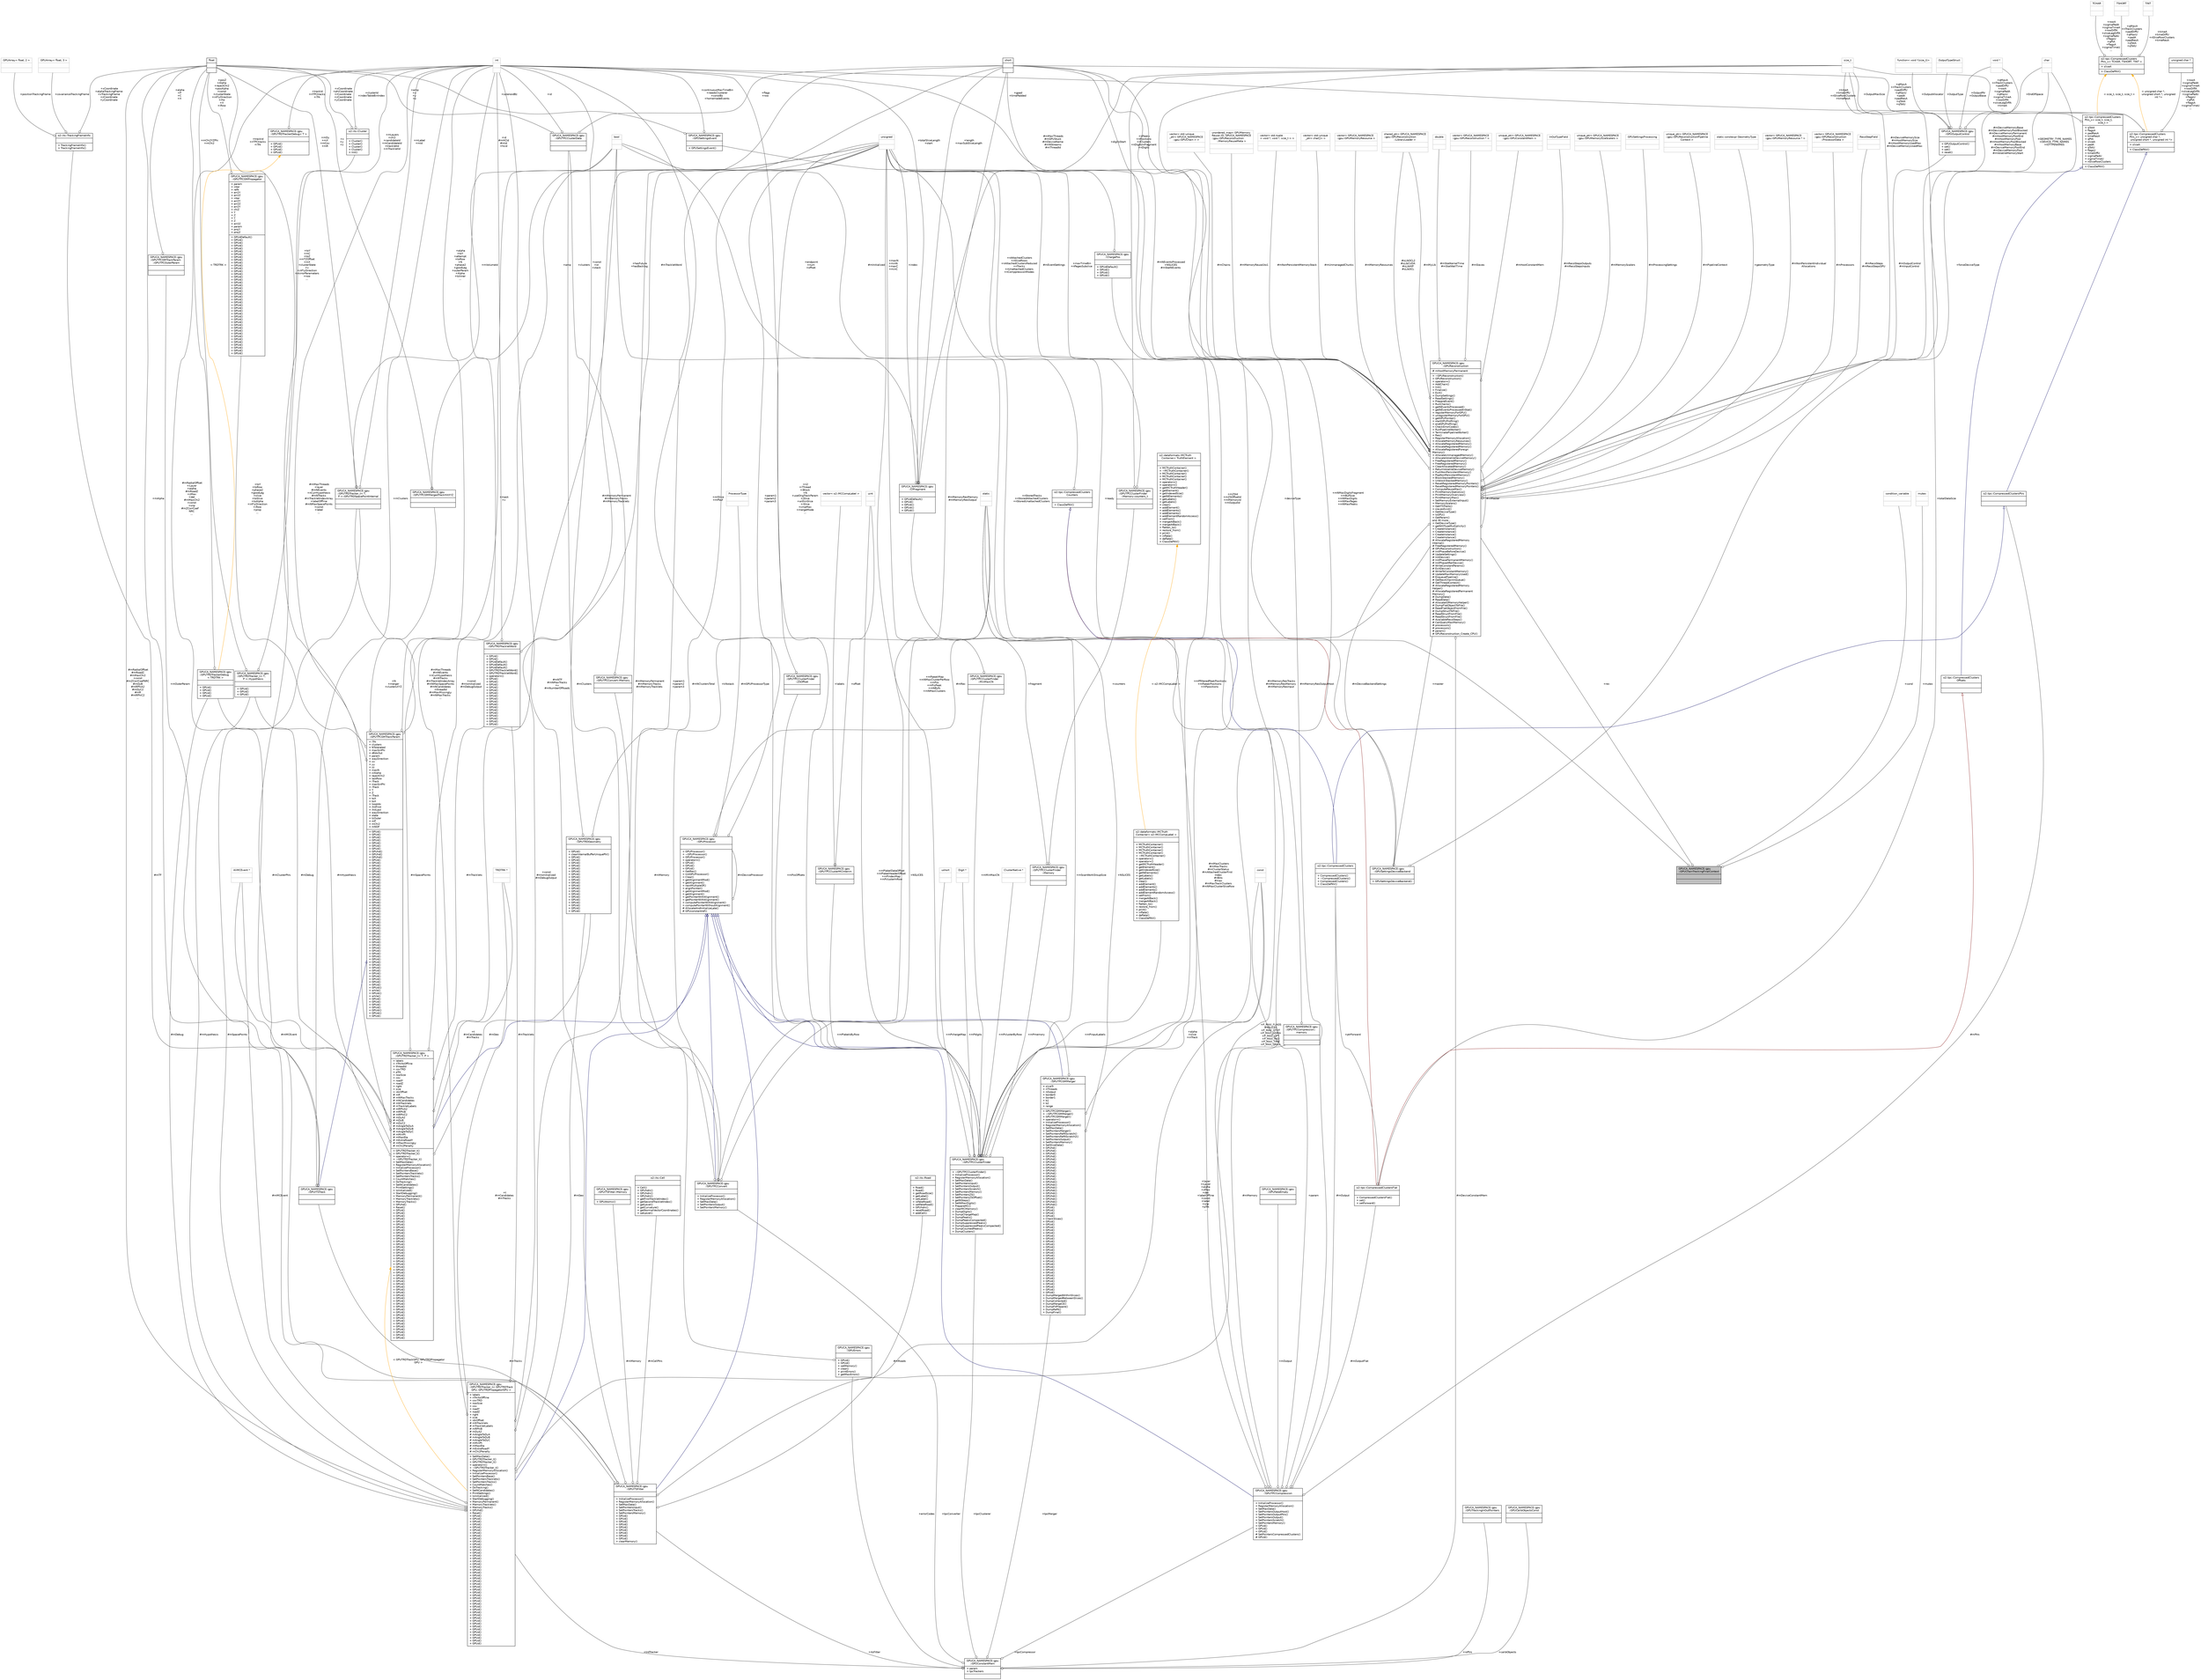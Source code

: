 digraph "GPUCA_NAMESPACE::gpu::GPUChainTrackingFinalContext"
{
 // INTERACTIVE_SVG=YES
  bgcolor="transparent";
  edge [fontname="Helvetica",fontsize="10",labelfontname="Helvetica",labelfontsize="10"];
  node [fontname="Helvetica",fontsize="10",shape=record];
  Node1 [label="{GPUCA_NAMESPACE::gpu\l::GPUChainTrackingFinalContext\n||}",height=0.2,width=0.4,color="black", fillcolor="grey75", style="filled", fontcolor="black"];
  Node2 -> Node1 [color="grey25",fontsize="10",style="solid",label=" +rec" ,arrowhead="odiamond",fontname="Helvetica"];
  Node2 [label="{GPUCA_NAMESPACE::gpu\l::GPUReconstruction\n|# mHostMemoryPermanent\l|+ ~GPUReconstruction()\l+ GPUReconstruction()\l+ operator=()\l+ AddChain()\l+ Init()\l+ Finalize()\l+ Exit()\l+ DumpSettings()\l+ ReadSettings()\l+ PrepareEvent()\l+ RunChains()\l+ getNEventsProcessed()\l+ getNEventsProcessedInStat()\l+ registerMemoryForGPU()\l+ unregisterMemoryForGPU()\l+ getGPUPointer()\l+ startGPUProfiling()\l+ endGPUProfiling()\l+ CheckErrorCodes()\l+ RunPipelineWorker()\l+ TerminatePipelineWorker()\l+ Res()\l+ RegisterMemoryAllocation()\l+ AllocateMemoryResources()\l+ AllocateRegisteredMemory()\l+ AllocateRegisteredMemory()\l+ AllocateRegisteredForeign\lMemory()\l+ AllocateUnmanagedMemory()\l+ AllocateVolatileDeviceMemory()\l+ FreeRegisteredMemory()\l+ FreeRegisteredMemory()\l+ ClearAllocatedMemory()\l+ ReturnVolatileDeviceMemory()\l+ PushNonPersistentMemory()\l+ PopNonPersistentMemory()\l+ BlockStackedMemory()\l+ UnblockStackedMemory()\l+ ResetRegisteredMemoryPointers()\l+ ResetRegisteredMemoryPointers()\l+ ComputeReuseMax()\l+ PrintMemoryStatistics()\l+ PrintMemoryOverview()\l+ PrintMemoryMax()\l+ SetMemoryExternalInput()\l+ MemoryScalers()\l+ GetITSTraits()\l+ slavesExist()\l+ GetDeviceType()\l+ IsGPU()\l+ GetParam()\land 30 more...\l+ GetDeviceType()\l+ getNIOTypeMultiplicity()\l+ CreateInstance()\l+ CreateInstance()\l+ CreateInstance()\l+ CreateInstance()\l# AllocateRegisteredMemory\lInternal()\l# FreeRegisteredMemory()\l# GPUReconstruction()\l# InitPhaseBeforeDevice()\l# UpdateSettings()\l# InitDevice()\l# InitPhasePermanentMemory()\l# InitPhaseAfterDevice()\l# WriteConstantParams()\l# ExitDevice()\l# WriteToConstantMemory()\l# UpdateMaxMemoryUsed()\l# EnqueuePipeline()\l# GetNextChainInQueue()\l# GetThreadContext()\l# AllocateRegisteredMemory\lHelper()\l# AllocateRegisteredPermanent\lMemory()\l# DumpData()\l# ReadData()\l# AllocateIOMemoryHelper()\l# DumpFlatObjectToFile()\l# ReadFlatObjectFromFile()\l# DumpStructToFile()\l# ReadStructFromFile()\l# ReadStructFromFile()\l# AvailableRecoSteps()\l# CanQueryMaxMemory()\l# processors()\l# processors()\l# param()\l# GPUReconstruction_Create_CPU()\l}",height=0.2,width=0.4,color="black",URL="$d6/df4/classGPUCA__NAMESPACE_1_1gpu_1_1GPUReconstruction.html"];
  Node3 -> Node2 [color="grey25",fontsize="10",style="solid",label=" #mUnmanagedChunks" ,arrowhead="odiamond",fontname="Helvetica"];
  Node3 [label="{vector\< std::unique\l_ptr\< char[]\> \>\n||}",height=0.2,width=0.4,color="grey75"];
  Node2 -> Node2 [color="grey25",fontsize="10",style="solid",label=" #mMaster" ,arrowhead="odiamond",fontname="Helvetica"];
  Node4 -> Node2 [color="grey25",fontsize="10",style="solid",label=" #mMemoryResources" ,arrowhead="odiamond",fontname="Helvetica"];
  Node4 [label="{vector\< GPUCA_NAMESPACE\l::gpu::GPUMemoryResource \>\n||}",height=0.2,width=0.4,color="grey75"];
  Node5 -> Node2 [color="grey25",fontsize="10",style="solid",label=" #sLibOCL2\n#sLibCUDA\n#sLibHIP\n#sLibOCL" ,arrowhead="odiamond",fontname="Helvetica"];
  Node5 [label="{shared_ptr\< GPUCA_NAMESPACE\l::gpu::GPUReconstruction\l::LibraryLoader \>\n||}",height=0.2,width=0.4,color="grey75"];
  Node6 -> Node2 [color="grey25",fontsize="10",style="solid",label=" #mStatKernelTime\n#mStatWallTime" ,arrowhead="odiamond",fontname="Helvetica"];
  Node6 [label="{double\n||}",height=0.2,width=0.4,color="grey75"];
  Node7 -> Node2 [color="grey25",fontsize="10",style="solid",label=" #mSlaves" ,arrowhead="odiamond",fontname="Helvetica"];
  Node7 [label="{vector\< GPUCA_NAMESPACE\l::gpu::GPUReconstruction * \>\n||}",height=0.2,width=0.4,color="grey75"];
  Node8 -> Node2 [color="grey25",fontsize="10",style="solid",label=" #mHostConstantMem" ,arrowhead="odiamond",fontname="Helvetica"];
  Node8 [label="{unique_ptr\< GPUCA_NAMESPACE\l::gpu::GPUConstantMem \>\n||}",height=0.2,width=0.4,color="grey75"];
  Node9 -> Node2 [color="grey25",fontsize="10",style="solid",label=" #mRecoStepsOutputs\n#mRecoStepsInputs" ,arrowhead="odiamond",fontname="Helvetica"];
  Node9 [label="{InOutTypeField\n||}",height=0.2,width=0.4,color="grey75"];
  Node10 -> Node2 [color="grey25",fontsize="10",style="solid",label=" #mMemoryScalers" ,arrowhead="odiamond",fontname="Helvetica"];
  Node10 [label="{unique_ptr\< GPUCA_NAMESPACE\l::gpu::GPUMemorySizeScalers \>\n||}",height=0.2,width=0.4,color="grey75"];
  Node11 -> Node2 [color="grey25",fontsize="10",style="solid",label=" #mOutputControl\n#mInputControl" ,arrowhead="odiamond",fontname="Helvetica"];
  Node11 [label="{GPUCA_NAMESPACE::gpu\l::GPUOutputControl\n||+ GPUOutputControl()\l+ set()\l+ set()\l+ reset()\l}",height=0.2,width=0.4,color="black",URL="$d4/d7c/structGPUCA__NAMESPACE_1_1gpu_1_1GPUOutputControl.html"];
  Node12 -> Node11 [color="grey25",fontsize="10",style="solid",label=" +OutputAllocator" ,arrowhead="odiamond",fontname="Helvetica"];
  Node12 [label="{function\< void *(size_t)\>\n||}",height=0.2,width=0.4,color="grey75"];
  Node13 -> Node11 [color="grey25",fontsize="10",style="solid",label=" +EndOfSpace" ,arrowhead="odiamond",fontname="Helvetica"];
  Node13 [label="{char\n||}",height=0.2,width=0.4,color="grey75"];
  Node14 -> Node11 [color="grey25",fontsize="10",style="solid",label=" +OutputMaxSize" ,arrowhead="odiamond",fontname="Helvetica"];
  Node14 [label="{size_t\n||}",height=0.2,width=0.4,color="grey75"];
  Node15 -> Node11 [color="grey25",fontsize="10",style="solid",label=" +OutputType" ,arrowhead="odiamond",fontname="Helvetica"];
  Node15 [label="{OutputTypeStruct\n||}",height=0.2,width=0.4,color="grey75"];
  Node16 -> Node11 [color="grey25",fontsize="10",style="solid",label=" +OutputPtr\n+OutputBase" ,arrowhead="odiamond",fontname="Helvetica"];
  Node16 [label="{void *\n||}",height=0.2,width=0.4,color="grey75"];
  Node13 -> Node2 [color="grey25",fontsize="10",style="solid",label=" +GEOMETRY_TYPE_NAMES\n+DEVICE_TYPE_NAMES\n+IOTYPENAMES" ,arrowhead="odiamond",fontname="Helvetica"];
  Node5 -> Node2 [color="grey25",fontsize="10",style="solid",label=" #mMyLib" ,arrowhead="odiamond",fontname="Helvetica"];
  Node17 -> Node2 [color="grey25",fontsize="10",style="solid",label=" #mEventSettings" ,arrowhead="odiamond",fontname="Helvetica"];
  Node17 [label="{GPUCA_NAMESPACE::gpu\l::GPUSettingsEvent\n||+ GPUSettingsEvent()\l}",height=0.2,width=0.4,color="black",URL="$d0/d50/structGPUCA__NAMESPACE_1_1gpu_1_1GPUSettingsEvent.html"];
  Node18 -> Node17 [color="grey25",fontsize="10",style="solid",label=" +solenoidBz" ,arrowhead="odiamond",fontname="Helvetica"];
  Node18 [label="{float\n||}",height=0.2,width=0.4,color="black",URL="$d4/dc3/classfloat.html"];
  Node19 -> Node17 [color="grey25",fontsize="10",style="solid",label=" +continuousMaxTimeBin\n+needsClusterer\n+constBz\n+homemadeEvents" ,arrowhead="odiamond",fontname="Helvetica"];
  Node19 [label="{int\n||}",height=0.2,width=0.4,color="grey75"];
  Node14 -> Node2 [color="grey25",fontsize="10",style="solid",label=" #mDeviceMemorySize\n#mHostMemorySize\n#mHostMemoryUsedMax\n#mDeviceMemoryUsedMax" ,arrowhead="odiamond",fontname="Helvetica"];
  Node20 -> Node2 [color="grey25",fontsize="10",style="solid",label=" #mProcessingSettings" ,arrowhead="odiamond",fontname="Helvetica"];
  Node20 [label="{GPUSettingsProcessing\n||}",height=0.2,width=0.4,color="grey75"];
  Node21 -> Node2 [color="grey25",fontsize="10",style="solid",label=" #mDeviceConstantMem" ,arrowhead="odiamond",fontname="Helvetica"];
  Node21 [label="{GPUCA_NAMESPACE::gpu\l::GPUConstantMem\n|+ param\l+ tpcTrackers\l|}",height=0.2,width=0.4,color="black",URL="$dc/d57/structGPUCA__NAMESPACE_1_1gpu_1_1GPUConstantMem.html"];
  Node22 -> Node21 [color="grey25",fontsize="10",style="solid",label=" +tpcClusterer" ,arrowhead="odiamond",fontname="Helvetica"];
  Node22 [label="{GPUCA_NAMESPACE::gpu\l::GPUTPCClusterFinder\n||+ ~GPUTPCClusterFinder()\l+ InitializeProcessor()\l+ RegisterMemoryAllocation()\l+ SetMaxData()\l+ SetPointersInput()\l+ SetPointersOutput()\l+ SetPointersScratch()\l+ SetPointersMemory()\l+ SetPointersZS()\l+ SetPointersZSOffset()\l+ getNSteps()\l+ SetNMaxDigits()\l+ PrepareMC()\l+ clearMCMemory()\l+ DumpDigits()\l+ DumpChargeMap()\l+ DumpPeaks()\l+ DumpPeaksCompacted()\l+ DumpSuppressedPeaks()\l+ DumpSuppressedPeaksCompacted()\l+ DumpCountedPeaks()\l+ DumpClusters()\l}",height=0.2,width=0.4,color="black",URL="$da/dac/classGPUCA__NAMESPACE_1_1gpu_1_1GPUTPCClusterFinder.html"];
  Node23 -> Node22 [dir="back",color="midnightblue",fontsize="10",style="solid",arrowtail="onormal",fontname="Helvetica"];
  Node23 [label="{GPUCA_NAMESPACE::gpu\l::GPUProcessor\n||+ GPUProcessor()\l+ ~GPUProcessor()\l+ GPUProcessor()\l+ operator=()\l+ GPUd()\l+ GPUd()\l+ GPUd()\l+ GetRec()\l+ InitGPUProcessor()\l+ Clear()\l+ getAlignmentMod()\l+ getAlignment()\l+ nextMultipleOf()\l+ alignPointer()\l+ getAlignmentMod()\l+ getAlignment()\l+ getPointerWithAlignment()\l+ getPointerWithAlignment()\l+ computePointerWithAlignment()\l+ computePointerWithoutAlignment()\l# AllocateAndInitializeLate()\l# GPUconstantref()\l}",height=0.2,width=0.4,color="black",URL="$d0/dd7/classGPUCA__NAMESPACE_1_1gpu_1_1GPUProcessor.html"];
  Node2 -> Node23 [color="grey25",fontsize="10",style="solid",label=" #mRec" ,arrowhead="odiamond",fontname="Helvetica"];
  Node23 -> Node23 [color="grey25",fontsize="10",style="solid",label=" #mDeviceProcessor" ,arrowhead="odiamond",fontname="Helvetica"];
  Node24 -> Node23 [color="grey25",fontsize="10",style="solid",label=" #mGPUProcessorType" ,arrowhead="odiamond",fontname="Helvetica"];
  Node24 [label="{ProcessorType\n||}",height=0.2,width=0.4,color="grey75"];
  Node25 -> Node23 [color="grey25",fontsize="10",style="solid",label=" +param1\n+param2\n+param3" ,arrowhead="odiamond",fontname="Helvetica"];
  Node25 [label="{unsigned\n||}",height=0.2,width=0.4,color="grey75"];
  Node26 -> Node22 [color="grey25",fontsize="10",style="solid",label=" +mMinMaxCN" ,arrowhead="odiamond",fontname="Helvetica"];
  Node26 [label="{GPUCA_NAMESPACE::gpu\l::GPUTPCClusterFinder\l::MinMaxCN\n||}",height=0.2,width=0.4,color="black",URL="$dc/dc6/structGPUCA__NAMESPACE_1_1gpu_1_1GPUTPCClusterFinder_1_1MinMaxCN.html"];
  Node25 -> Node26 [color="grey25",fontsize="10",style="solid",label=" +maxN\n+minN\n+maxC\n+minC" ,arrowhead="odiamond",fontname="Helvetica"];
  Node27 -> Node22 [color="grey25",fontsize="10",style="solid",label=" +mPmemory" ,arrowhead="odiamond",fontname="Helvetica"];
  Node27 [label="{GPUCA_NAMESPACE::gpu\l::GPUTPCClusterFinder\l::Memory\n||}",height=0.2,width=0.4,color="black",URL="$d6/d9c/structGPUCA__NAMESPACE_1_1gpu_1_1GPUTPCClusterFinder_1_1Memory.html"];
  Node28 -> Node27 [color="grey25",fontsize="10",style="solid",label=" +counters" ,arrowhead="odiamond",fontname="Helvetica"];
  Node28 [label="{GPUCA_NAMESPACE::gpu\l::GPUTPCClusterFinder\l::Memory::counters_t\n||}",height=0.2,width=0.4,color="black",URL="$d6/d42/structGPUCA__NAMESPACE_1_1gpu_1_1GPUTPCClusterFinder_1_1Memory_1_1counters__t.html"];
  Node14 -> Node28 [color="grey25",fontsize="10",style="solid",label=" +nPeaks\n+nPositions\n+nClusters\n+nDigitsInFragment\n+nDigits" ,arrowhead="odiamond",fontname="Helvetica"];
  Node25 -> Node28 [color="grey25",fontsize="10",style="solid",label=" +maxTimeBin\n+nPagesSubslice" ,arrowhead="odiamond",fontname="Helvetica"];
  Node29 -> Node27 [color="grey25",fontsize="10",style="solid",label=" +fragment" ,arrowhead="odiamond",fontname="Helvetica"];
  Node29 [label="{GPUCA_NAMESPACE::gpu\l::CfFragment\n||+ GPUdDefault()\l+ GPUd()\l+ GPUdi()\l+ GPUdi()\l+ GPUdi()\l}",height=0.2,width=0.4,color="black",URL="$db/d3d/structGPUCA__NAMESPACE_1_1gpu_1_1CfFragment.html"];
  Node30 -> Node29 [color="grey25",fontsize="10",style="solid",label=" +length\n+maxSubSliceLength" ,arrowhead="odiamond",fontname="Helvetica"];
  Node30 [label="{short\n||}",height=0.2,width=0.4,color="black",URL="$dc/d10/classshort.html"];
  Node14 -> Node29 [color="grey25",fontsize="10",style="solid",label=" +digitsStart" ,arrowhead="odiamond",fontname="Helvetica"];
  Node19 -> Node29 [color="grey25",fontsize="10",style="solid",label=" +totalSliceLength\n+start" ,arrowhead="odiamond",fontname="Helvetica"];
  Node31 -> Node29 [color="grey25",fontsize="10",style="solid",label=" +hasFuture\n+hasBacklog" ,arrowhead="odiamond",fontname="Helvetica"];
  Node31 [label="{bool\n||}",height=0.2,width=0.4,color="grey75"];
  Node25 -> Node29 [color="grey25",fontsize="10",style="solid",label=" +index" ,arrowhead="odiamond",fontname="Helvetica"];
  Node32 -> Node22 [color="grey25",fontsize="10",style="solid",label=" +mPfilteredPeakPositions\n+mPpeakPositions\n+mPpositions" ,arrowhead="odiamond",fontname="Helvetica"];
  Node32 [label="{GPUCA_NAMESPACE::gpu\l::ChargePos\n||+ GPUdDefault()\l+ GPUdi()\l+ GPUdi()\l+ GPUdi()\l}",height=0.2,width=0.4,color="black",URL="$dd/d68/structGPUCA__NAMESPACE_1_1gpu_1_1ChargePos.html"];
  Node30 -> Node32 [color="grey25",fontsize="10",style="solid",label=" +gpad\n+timePadded" ,arrowhead="odiamond",fontname="Helvetica"];
  Node30 -> Node22 [color="grey25",fontsize="10",style="solid",label=" +mZSId\n+mZSOffsetId\n+mMemoryId\n+mOutputId" ,arrowhead="odiamond",fontname="Helvetica"];
  Node33 -> Node22 [color="grey25",fontsize="10",style="solid",label=" +mPinputLabels" ,arrowhead="odiamond",fontname="Helvetica"];
  Node33 [label="{o2::dataformats::MCTruth\lContainer\< o2::MCCompLabel \>\n||+ MCTruthContainer()\l+ MCTruthContainer()\l+ MCTruthContainer()\l+ MCTruthContainer()\l+ ~MCTruthContainer()\l+ operator=()\l+ operator=()\l+ getMCTruthHeader()\l+ getElement()\l+ getIndexedSize()\l+ getNElements()\l+ getLabels()\l+ getLabels()\l+ clear()\l+ addElement()\l+ addElements()\l+ addElements()\l+ addElementRandomAccess()\l+ setFrom()\l+ mergeAtBack()\l+ mergeAtBack()\l+ flatten_to()\l+ restore_from()\l+ print()\l+ inflate()\l+ deflate()\l+ ClassDefNV()\l}",height=0.2,width=0.4,color="black",URL="$dc/daa/classo2_1_1dataformats_1_1MCTruthContainer.html"];
  Node34 -> Node33 [dir="back",color="orange",fontsize="10",style="solid",label=" \< o2::MCCompLabel \>" ,fontname="Helvetica"];
  Node34 [label="{o2::dataformats::MCTruth\lContainer\< TruthElement \>\n||+ MCTruthContainer()\l+ ~MCTruthContainer()\l+ MCTruthContainer()\l+ MCTruthContainer()\l+ MCTruthContainer()\l+ operator=()\l+ operator=()\l+ getMCTruthHeader()\l+ getElement()\l+ getIndexedSize()\l+ getNElements()\l+ getLabels()\l+ getLabels()\l+ clear()\l+ addElement()\l+ addElements()\l+ addElements()\l+ addElementRandomAccess()\l+ setFrom()\l+ mergeAtBack()\l+ mergeAtBack()\l+ flatten_to()\l+ restore_from()\l+ print()\l+ inflate()\l+ deflate()\l+ ClassDefNV()\l}",height=0.2,width=0.4,color="black",URL="$dc/daa/classo2_1_1dataformats_1_1MCTruthContainer.html",tooltip="A container to hold and manage MC truth information/labels. "];
  Node14 -> Node22 [color="grey25",fontsize="10",style="solid",label=" +mNMaxDigitsFragment\n+mBufSize\n+mNMaxDigits\n+mNMaxPages\n+mNMaxPeaks" ,arrowhead="odiamond",fontname="Helvetica"];
  Node35 -> Node22 [color="grey25",fontsize="10",style="solid",label=" +mPchargeMap" ,arrowhead="odiamond",fontname="Helvetica"];
  Node35 [label="{ushort\n||}",height=0.2,width=0.4,color="grey75"];
  Node36 -> Node22 [color="grey25",fontsize="10",style="solid",label=" +mPdigits" ,arrowhead="odiamond",fontname="Helvetica"];
  Node36 [label="{Digit *\n||}",height=0.2,width=0.4,color="grey75"];
  Node19 -> Node22 [color="grey25",fontsize="10",style="solid",label=" +mISlice\n+mPbuf" ,arrowhead="odiamond",fontname="Helvetica"];
  Node37 -> Node22 [color="grey25",fontsize="10",style="solid",label=" +mPzsOffsets" ,arrowhead="odiamond",fontname="Helvetica"];
  Node37 [label="{GPUCA_NAMESPACE::gpu\l::GPUTPCClusterFinder\l::ZSOffset\n||}",height=0.2,width=0.4,color="black",URL="$da/d0d/structGPUCA__NAMESPACE_1_1gpu_1_1GPUTPCClusterFinder_1_1ZSOffset.html"];
  Node25 -> Node37 [color="grey25",fontsize="10",style="solid",label=" +endpoint\n+num\n+offset" ,arrowhead="odiamond",fontname="Helvetica"];
  Node38 -> Node22 [color="grey25",fontsize="10",style="solid",label=" +mPlabelDataOffset\n+mPlabelHeaderOffset\n+mPindexMap\n+mPclusterInRow" ,arrowhead="odiamond",fontname="Helvetica"];
  Node38 [label="{uint\n||}",height=0.2,width=0.4,color="grey75"];
  Node39 -> Node22 [color="grey25",fontsize="10",style="solid",label=" +mScanWorkGroupSize" ,arrowhead="odiamond",fontname="Helvetica"];
  Node39 [label="{static\n||}",height=0.2,width=0.4,color="grey75"];
  Node40 -> Node22 [color="grey25",fontsize="10",style="solid",label=" +mPclusterByRow" ,arrowhead="odiamond",fontname="Helvetica"];
  Node40 [label="{ClusterNative *\n||}",height=0.2,width=0.4,color="grey75"];
  Node25 -> Node22 [color="grey25",fontsize="10",style="solid",label=" +mPpeakMap\n+mNMaxClusterPerRow\n+mPzs\n+mPisPeak\n+mNBufs\n+mNMaxClusters" ,arrowhead="odiamond",fontname="Helvetica"];
  Node41 -> Node22 [color="grey25",fontsize="10",style="solid",label=" +mPlabelsByRow" ,arrowhead="odiamond",fontname="Helvetica"];
  Node41 [label="{GPUCA_NAMESPACE::gpu\l::GPUTPCClusterMCInterim\n||}",height=0.2,width=0.4,color="black",URL="$d4/d0e/structGPUCA__NAMESPACE_1_1gpu_1_1GPUTPCClusterMCInterim.html"];
  Node42 -> Node41 [color="grey25",fontsize="10",style="solid",label=" +labels" ,arrowhead="odiamond",fontname="Helvetica"];
  Node42 [label="{vector\< o2::MCCompLabel \>\n||}",height=0.2,width=0.4,color="grey75"];
  Node38 -> Node41 [color="grey25",fontsize="10",style="solid",label=" +offset" ,arrowhead="odiamond",fontname="Helvetica"];
  Node43 -> Node21 [color="grey25",fontsize="10",style="solid",label=" +itsFitter" ,arrowhead="odiamond",fontname="Helvetica"];
  Node43 [label="{GPUCA_NAMESPACE::gpu\l::GPUITSFitter\n||+ InitializeProcessor()\l+ RegisterMemoryAllocation()\l+ SetMaxData()\l+ SetPointersInput()\l+ SetPointersTracks()\l+ SetPointersMemory()\l+ GPUd()\l+ GPUd()\l+ GPUd()\l+ GPUd()\l+ GPUd()\l+ GPUd()\l+ GPUd()\l+ GPUd()\l+ GPUd()\l+ clearMemory()\l}",height=0.2,width=0.4,color="black",URL="$d8/df8/classGPUCA__NAMESPACE_1_1gpu_1_1GPUITSFitter.html"];
  Node23 -> Node43 [dir="back",color="midnightblue",fontsize="10",style="solid",arrowtail="onormal",fontname="Helvetica"];
  Node44 -> Node43 [color="grey25",fontsize="10",style="solid",label=" #mClusterPtrs" ,arrowhead="odiamond",fontname="Helvetica"];
  Node44 [label="{o2::its::Cluster\n||+ Cluster()\l+ Cluster()\l+ Cluster()\l+ Cluster()\l+ Init()\l}",height=0.2,width=0.4,color="black",URL="$d6/de3/structo2_1_1its_1_1Cluster.html"];
  Node18 -> Node44 [color="grey25",fontsize="10",style="solid",label=" +xCoordinate\n+phiCoordinate\n+rCoordinate\n+zCoordinate\n+yCoordinate" ,arrowhead="odiamond",fontname="Helvetica"];
  Node19 -> Node44 [color="grey25",fontsize="10",style="solid",label=" +clusterId\n+indexTableBinIndex" ,arrowhead="odiamond",fontname="Helvetica"];
  Node45 -> Node43 [color="grey25",fontsize="10",style="solid",label=" #mRoads" ,arrowhead="odiamond",fontname="Helvetica"];
  Node45 [label="{o2::its::Road\n||+ Road()\l+ Road()\l+ getRoadSize()\l+ getLabel()\l+ setLabel()\l+ isFakeRoad()\l+ setFakeRoad()\l+ GPUhdni()\l+ resetRoad()\l+ addCell()\l}",height=0.2,width=0.4,color="black",URL="$d2/d7f/classo2_1_1its_1_1Road.html"];
  Node46 -> Node43 [color="grey25",fontsize="10",style="solid",label=" #mMemory" ,arrowhead="odiamond",fontname="Helvetica"];
  Node46 [label="{GPUCA_NAMESPACE::gpu\l::GPUITSFitter::Memory\n||+ GPUAtomic()\l}",height=0.2,width=0.4,color="black",URL="$dc/ddc/structGPUCA__NAMESPACE_1_1gpu_1_1GPUITSFitter_1_1Memory.html"];
  Node47 -> Node43 [color="grey25",fontsize="10",style="solid",label=" #mTF" ,arrowhead="odiamond",fontname="Helvetica"];
  Node47 [label="{o2::its::TrackingFrameInfo\n||+ TrackingFrameInfo()\l+ TrackingFrameInfo()\l}",height=0.2,width=0.4,color="black",URL="$d2/d5f/structo2_1_1its_1_1TrackingFrameInfo.html"];
  Node48 -> Node47 [color="grey25",fontsize="10",style="solid",label=" +covarianceTrackingFrame" ,arrowhead="odiamond",fontname="Helvetica"];
  Node48 [label="{GPUArray\< float, 3 \>\n||}",height=0.2,width=0.4,color="grey75"];
  Node49 -> Node47 [color="grey25",fontsize="10",style="solid",label=" +positionTrackingFrame" ,arrowhead="odiamond",fontname="Helvetica"];
  Node49 [label="{GPUArray\< float, 2 \>\n||}",height=0.2,width=0.4,color="grey75"];
  Node18 -> Node47 [color="grey25",fontsize="10",style="solid",label=" +xCoordinate\n+alphaTrackingFrame\n+xTrackingFrame\n+zCoordinate\n+yCoordinate" ,arrowhead="odiamond",fontname="Helvetica"];
  Node30 -> Node43 [color="grey25",fontsize="10",style="solid",label=" #mMemoryResTracks\n#mMemoryResMemory\n#mMemoryResInput" ,arrowhead="odiamond",fontname="Helvetica"];
  Node19 -> Node43 [color="grey25",fontsize="10",style="solid",label=" #mNTF\n#mNMaxTracks\n+v\n#mNumberOfRoads" ,arrowhead="odiamond",fontname="Helvetica"];
  Node50 -> Node43 [color="grey25",fontsize="10",style="solid",label=" #mTracks" ,arrowhead="odiamond",fontname="Helvetica"];
  Node50 [label="{GPUCA_NAMESPACE::gpu\l::GPUITSTrack\n||}",height=0.2,width=0.4,color="black",URL="$dc/d9a/classGPUCA__NAMESPACE_1_1gpu_1_1GPUITSTrack.html"];
  Node51 -> Node50 [dir="back",color="midnightblue",fontsize="10",style="solid",arrowtail="onormal",fontname="Helvetica"];
  Node51 [label="{GPUCA_NAMESPACE::gpu\l::GPUTPCGMTrackParam\n|+ iTrk\l+ clusters\l+ NTolerated\l+ maxSinPhi\l+ dEdxOut\l+ param\l+ wayDirection\l+ xx\l+ yy\l+ zz\l+ maxN\l+ clAlpha\l+ rejectChi2\l+ lastRow\l+ iTrack\l+ maxSinPhi\l+ iTrack\l+ Y\l+ Z\l+ iTrack\l+ toX\l+ toX\l+ loopIdx\l+ ihitFirst\l+ ihitLast\l+ wayDirection\l+ state\l+ tzOuter\l+ mP\l+ mChi2\l+ mNDF\l|+ GPUd()\l+ GPUd()\l+ GPUd()\l+ GPUd()\l+ GPUd()\l+ GPUd()\l+ GPUd()\l+ GPUhd()\l+ GPUhd()\l+ GPUhd()\l+ GPUd()\l+ GPUd()\l+ GPUd()\l+ GPUd()\l+ GPUd()\l+ GPUd()\l+ GPUd()\l+ GPUd()\l+ GPUd()\l+ GPUd()\l+ GPUd()\l+ GPUd()\l+ GPUd()\l+ GPUd()\l+ GPUd()\l+ GPUd()\l+ GPUd()\l+ GPUd()\l+ GPUd()\l+ GPUd()\l+ GPUd()\l+ GPUd()\l+ GPUd()\l+ GPUd()\l+ GPUd()\l+ GPUd()\l+ GPUd()\l+ GPUd()\l+ GPUd()\l+ GPUd()\l+ GPUd()\l+ GPUd()\l+ GPUd()\l+ GPUd()\l+ GPUd()\l+ GPUd()\l+ GPUd()\l+ GPUd()\l+ GPUd()\l+ GPUd()\l+ GPUd()\l+ GPUd()\l+ GPUd()\l+ GPUd()\l+ GPUd()\l+ GPUdi()\l+ while()\l+ GPUdi()\l+ while()\l+ GPUd()\l+ GPUd()\l+ GPUd()\l+ GPUd()\l+ GPUdi()\l+ GPUdi()\l+ GPUd()\l}",height=0.2,width=0.4,color="black",URL="$df/df6/classGPUCA__NAMESPACE_1_1gpu_1_1GPUTPCGMTrackParam.html"];
  Node52 -> Node51 [color="grey25",fontsize="10",style="solid",label=" +N\n+merger\n+clustersXYZ" ,arrowhead="odiamond",fontname="Helvetica"];
  Node52 [label="{GPUCA_NAMESPACE::gpu\l::GPUTPCGMMergedTrackHitXYZ\n||}",height=0.2,width=0.4,color="black",URL="$df/d81/structGPUCA__NAMESPACE_1_1gpu_1_1GPUTPCGMMergedTrackHitXYZ.html"];
  Node18 -> Node52 [color="grey25",fontsize="10",style="solid",label=" +x\n+y\n+z" ,arrowhead="odiamond",fontname="Helvetica"];
  Node25 -> Node52 [color="grey25",fontsize="10",style="solid",label=" +amp" ,arrowhead="odiamond",fontname="Helvetica"];
  Node53 -> Node51 [color="grey25",fontsize="10",style="solid",label=" +toY\n+toRow\n+phase2\n+goodLeg\n+slice\n+toSlice\n+toAlpha\n+inFlyDirection\n+iRow\n+prop\n..." ,arrowhead="odiamond",fontname="Helvetica"];
  Node53 [label="{GPUCA_NAMESPACE::gpu\l::GPUTPCGMPropagator\n|+ param\l+ inter\l+ refit\l+ err2Y\l+ err2Z\l+ inter\l+ err2Y\l+ err2Z\l+ err2Y\l+ chiZ\l+ Y\l+ Z\l+ Y\l+ Z\l+ err2Z\l+ param\l+ projY\l+ projZ\l|+ GPUdDefault()\l+ GPUd()\l+ GPUd()\l+ GPUd()\l+ GPUd()\l+ GPUd()\l+ GPUd()\l+ GPUd()\l+ GPUd()\l+ GPUd()\l+ GPUd()\l+ GPUd()\l+ GPUd()\l+ GPUd()\l+ GPUd()\l+ GPUd()\l+ GPUd()\l+ GPUd()\l+ GPUd()\l+ GPUd()\l+ GPUd()\l+ GPUd()\l+ GPUd()\l+ GPUd()\l+ GPUd()\l+ GPUd()\l+ GPUd()\l+ GPUd()\l+ GPUd()\l+ GPUd()\l+ GPUd()\l+ GPUd()\l+ GPUd()\l+ GPUd()\l+ GPUd()\l+ GPUd()\l+ GPUd()\l+ GPUd()\l+ GPUd()\l+ GPUd()\l+ GPUd()\l+ GPUd()\l}",height=0.2,width=0.4,color="black",URL="$d8/d01/classGPUCA__NAMESPACE_1_1gpu_1_1GPUTPCGMPropagator.html"];
  Node18 -> Node53 [color="grey25",fontsize="10",style="solid",label=" +posZ\n+Alpha\n+rejectChi2\n+posAlpha\n+const\n+clusterState\n+inFlyDirection\n+rho\n+X\n+iRow\n..." ,arrowhead="odiamond",fontname="Helvetica"];
  Node18 -> Node51 [color="grey25",fontsize="10",style="solid",label=" +toY\n+mC\n+toZ\n+mTZOffset\n+mX\n+clusterState\n+v\n+inFlyDirection\n+mirrorParameters\n+row\n..." ,arrowhead="odiamond",fontname="Helvetica"];
  Node19 -> Node51 [color="grey25",fontsize="10",style="solid",label=" +alpha\n+toY\n+attempt\n+toRow\n+N\n+phase2\n+goodLeg\n+outerParam\n+Alpha\n+tzInner\n..." ,arrowhead="odiamond",fontname="Helvetica"];
  Node31 -> Node51 [color="grey25",fontsize="10",style="solid",label=" +mask\n+v" ,arrowhead="odiamond",fontname="Helvetica"];
  Node18 -> Node50 [color="grey25",fontsize="10",style="solid",label=" +mAlpha" ,arrowhead="odiamond",fontname="Helvetica"];
  Node19 -> Node50 [color="grey25",fontsize="10",style="solid",label=" +mClusters" ,arrowhead="odiamond",fontname="Helvetica"];
  Node54 -> Node50 [color="grey25",fontsize="10",style="solid",label=" +mOuterParam" ,arrowhead="odiamond",fontname="Helvetica"];
  Node54 [label="{GPUCA_NAMESPACE::gpu\l::GPUTPCGMTrackParam\l::GPUTPCOuterParam\n||}",height=0.2,width=0.4,color="black",URL="$d3/d23/structGPUCA__NAMESPACE_1_1gpu_1_1GPUTPCGMTrackParam_1_1GPUTPCOuterParam.html"];
  Node18 -> Node54 [color="grey25",fontsize="10",style="solid",label=" +alpha\n+P\n+C\n+X" ,arrowhead="odiamond",fontname="Helvetica"];
  Node55 -> Node43 [color="grey25",fontsize="10",style="solid",label=" #mCellPtrs" ,arrowhead="odiamond",fontname="Helvetica"];
  Node55 [label="{o2::its::Cell\n||+ Cell()\l+ GPUhdni()\l+ GPUhdni()\l+ GPUhdni()\l+ getFirstTrackletIndex()\l+ getSecondTrackletIndex()\l+ getLevel()\l+ getCurvature()\l+ getNormalVectorCoordinates()\l+ setLevel()\l}",height=0.2,width=0.4,color="black",URL="$dd/d89/classo2_1_1its_1_1Cell.html"];
  Node56 -> Node21 [color="grey25",fontsize="10",style="solid",label=" +ioPtrs" ,arrowhead="odiamond",fontname="Helvetica"];
  Node56 [label="{GPUCA_NAMESPACE::gpu\l::GPUTrackingInOutPointers\n||}",height=0.2,width=0.4,color="black",URL="$d2/d7f/structGPUCA__NAMESPACE_1_1gpu_1_1GPUTrackingInOutPointers.html"];
  Node57 -> Node21 [color="grey25",fontsize="10",style="solid",label=" +tpcConverter" ,arrowhead="odiamond",fontname="Helvetica"];
  Node57 [label="{GPUCA_NAMESPACE::gpu\l::GPUTPCConvert\n||+ InitializeProcessor()\l+ RegisterMemoryAllocation()\l+ SetMaxData()\l+ SetPointersOutput()\l+ SetPointersMemory()\l}",height=0.2,width=0.4,color="black",URL="$d3/d6f/classGPUCA__NAMESPACE_1_1gpu_1_1GPUTPCConvert.html"];
  Node23 -> Node57 [dir="back",color="midnightblue",fontsize="10",style="solid",arrowtail="onormal",fontname="Helvetica"];
  Node30 -> Node57 [color="grey25",fontsize="10",style="solid",label=" #mMemoryResMemory\n#mMemoryResOutput" ,arrowhead="odiamond",fontname="Helvetica"];
  Node58 -> Node57 [color="grey25",fontsize="10",style="solid",label=" #mClusters" ,arrowhead="odiamond",fontname="Helvetica"];
  Node58 [label="{GPUCA_NAMESPACE::gpu\l::GPUTPCClusterData\n||}",height=0.2,width=0.4,color="black",URL="$de/d16/structGPUCA__NAMESPACE_1_1gpu_1_1GPUTPCClusterData.html"];
  Node18 -> Node58 [color="grey25",fontsize="10",style="solid",label=" +amp\n+x\n+y\n+z" ,arrowhead="odiamond",fontname="Helvetica"];
  Node30 -> Node58 [color="grey25",fontsize="10",style="solid",label=" +flags\n+row" ,arrowhead="odiamond",fontname="Helvetica"];
  Node19 -> Node58 [color="grey25",fontsize="10",style="solid",label=" +id" ,arrowhead="odiamond",fontname="Helvetica"];
  Node59 -> Node57 [color="grey25",fontsize="10",style="solid",label=" #mMemory" ,arrowhead="odiamond",fontname="Helvetica"];
  Node59 [label="{GPUCA_NAMESPACE::gpu\l::GPUTPCConvert::Memory\n||}",height=0.2,width=0.4,color="black",URL="$d4/d0e/structGPUCA__NAMESPACE_1_1gpu_1_1GPUTPCConvert_1_1Memory.html"];
  Node58 -> Node59 [color="grey25",fontsize="10",style="solid",label=" +clusters" ,arrowhead="odiamond",fontname="Helvetica"];
  Node25 -> Node57 [color="grey25",fontsize="10",style="solid",label=" #mNClustersTotal" ,arrowhead="odiamond",fontname="Helvetica"];
  Node39 -> Node57 [color="grey25",fontsize="10",style="solid",label=" +NSLICES" ,arrowhead="odiamond",fontname="Helvetica"];
  Node60 -> Node21 [color="grey25",fontsize="10",style="solid",label=" +trdTracker" ,arrowhead="odiamond",fontname="Helvetica"];
  Node60 [label="{GPUCA_NAMESPACE::gpu\l::GPUTRDTracker_t\< GPUTRDTrack\lGPU, GPUTRDPropagatorGPU \>\n|+ labels\l+ nTrkltsOffline\l+ covTRD\l+ rowSize\l+ cov\l+ roadY\l+ roadZ\l+ right\l+ size\l+ idxOffset\l# mNTracklets\l# mTrackletLabels\l# mRPhiB\l# mDyA2\l# mAngleToDyA\l# mAngleToDyB\l# mAngleToDyC\l# mMinPt\l# mMaxEta\l# mExtraRoadY\l# mChi2Penalty\l|+ SetMaxData()\l+ GPUTRDTracker_t()\l+ GPUTRDTracker_t()\l+ operator=()\l+ ~GPUTRDTracker_t()\l+ RegisterMemoryAllocation()\l+ InitializeProcessor()\l+ SetPointersBase()\l+ SetPointersTracklets()\l+ SetPointersTracks()\l+ CountMatches()\l+ DoTracking()\l+ SetNCandidates()\l+ PrintSettings()\l+ IsInitialized()\l+ StartDebugging()\l+ MemoryPermanent()\l+ MemoryTracklets()\l+ MemoryTracks()\l+ GPUhd()\l+ Reset()\l+ GPUd()\l+ GPUd()\l+ GPUd()\l+ GPUd()\l+ GPUd()\l+ GPUd()\l+ GPUd()\l+ GPUd()\l+ GPUd()\l+ GPUd()\l+ GPUd()\l+ GPUd()\l+ GPUd()\l+ GPUd()\l+ GPUd()\l+ GPUd()\l+ GPUd()\l+ GPUd()\l+ GPUd()\l+ GPUd()\l+ GPUd()\l+ GPUd()\l+ GPUd()\l+ GPUd()\l+ GPUd()\l+ GPUd()\l+ GPUd()\l+ GPUd()\l+ GPUd()\l+ GPUd()\l+ GPUd()\l+ GPUd()\l+ GPUd()\l+ GPUd()\l+ GPUd()\l+ GPUd()\l+ GPUd()\l+ GPUd()\l+ GPUd()\l+ GPUd()\l+ GPUd()\l+ GPUd()\l+ GPUd()\l+ GPUd()\l+ GPUd()\l+ GPUd()\l}",height=0.2,width=0.4,color="black",URL="$db/db5/classGPUCA__NAMESPACE_1_1gpu_1_1GPUTRDTracker__t.html"];
  Node23 -> Node60 [dir="back",color="midnightblue",fontsize="10",style="solid",arrowtail="onormal",fontname="Helvetica"];
  Node61 -> Node60 [color="grey25",fontsize="10",style="solid",label=" #mDebug" ,arrowhead="odiamond",fontname="Helvetica"];
  Node61 [label="{GPUCA_NAMESPACE::gpu\l::GPUTRDTrackerDebug\l\< TRDTRK \>\n||+ GPUd()\l+ GPUd()\l+ GPUd()\l+ GPUd()\l}",height=0.2,width=0.4,color="black",URL="$dd/d07/classGPUCA__NAMESPACE_1_1gpu_1_1GPUTRDTrackerDebug.html"];
  Node19 -> Node61 [color="grey25",fontsize="10",style="solid",label=" +trackId\n+nTPCtracks\n+iTrk" ,arrowhead="odiamond",fontname="Helvetica"];
  Node62 -> Node61 [dir="back",color="orange",fontsize="10",style="solid",label=" \< TRDTRK \>" ,fontname="Helvetica"];
  Node62 [label="{GPUCA_NAMESPACE::gpu\l::GPUTRDTrackerDebug\< T \>\n||+ GPUd()\l+ GPUd()\l+ GPUd()\l+ GPUd()\l}",height=0.2,width=0.4,color="black",URL="$dd/d07/classGPUCA__NAMESPACE_1_1gpu_1_1GPUTRDTrackerDebug.html"];
  Node19 -> Node62 [color="grey25",fontsize="10",style="solid",label=" +trackId\n+nTPCtracks\n+iTrk" ,arrowhead="odiamond",fontname="Helvetica"];
  Node63 -> Node60 [color="grey25",fontsize="10",style="solid",label=" #mGeo" ,arrowhead="odiamond",fontname="Helvetica"];
  Node63 [label="{GPUCA_NAMESPACE::gpu\l::GPUTRDGeometry\n||+ GPUd()\l+ clearInternalBufferUniquePtr()\l+ GPUd()\l+ GPUd()\l+ GPUd()\l+ GPUd()\l+ GPUd()\l+ GPUd()\l+ GPUd()\l+ GPUd()\l+ GPUd()\l+ GPUd()\l+ GPUd()\l+ GPUd()\l+ GPUd()\l+ GPUd()\l+ GPUd()\l+ GPUd()\l+ GPUd()\l+ GPUd()\l+ GPUd()\l+ GPUd()\l}",height=0.2,width=0.4,color="black",URL="$d8/d19/classGPUCA__NAMESPACE_1_1gpu_1_1GPUTRDGeometry.html"];
  Node19 -> Node63 [color="grey25",fontsize="10",style="solid",label=" +const\n+st\n+stack" ,arrowhead="odiamond",fontname="Helvetica"];
  Node39 -> Node63 [color="grey25",fontsize="10",style="solid",label=" +kNstack" ,arrowhead="odiamond",fontname="Helvetica"];
  Node64 -> Node60 [color="grey25",fontsize="10",style="solid",label=" #mTracklets" ,arrowhead="odiamond",fontname="Helvetica"];
  Node64 [label="{GPUCA_NAMESPACE::gpu\l::GPUTRDTrackletWord\n||+ GPUd()\l+ GPUd()\l+ GPUdDefault()\l+ GPUdDefault()\l+ GPUdDefault()\l+ GPUTRDTrackletWord()\l+ GPUTRDTrackletWord()\l+ operator=()\l+ GPUd()\l+ GPUd()\l+ GPUd()\l+ GPUd()\l+ GPUd()\l+ GPUd()\l+ GPUd()\l+ GPUd()\l+ GPUd()\l+ GPUd()\l+ GPUd()\l+ GPUd()\l+ GPUd()\l+ GPUd()\l+ GPUd()\l+ GPUd()\l+ GPUd()\l}",height=0.2,width=0.4,color="black",URL="$d6/d2b/classGPUCA__NAMESPACE_1_1gpu_1_1GPUTRDTrackletWord.html"];
  Node19 -> Node64 [color="grey25",fontsize="10",style="solid",label=" +id\n#mHCId\n#mId\n+hcid" ,arrowhead="odiamond",fontname="Helvetica"];
  Node25 -> Node64 [color="grey25",fontsize="10",style="solid",label=" #mTrackletWord" ,arrowhead="odiamond",fontname="Helvetica"];
  Node65 -> Node60 [color="grey25",fontsize="10",style="solid",label=" #mHypothesis" ,arrowhead="odiamond",fontname="Helvetica"];
  Node65 [label="{GPUCA_NAMESPACE::gpu\l::GPUTRDTracker_t\< T,\l P \>::Hypothesis\n||+ GPUd()\l+ GPUd()\l+ GPUd()\l}",height=0.2,width=0.4,color="black",URL="$d5/dab/structGPUCA__NAMESPACE_1_1gpu_1_1GPUTRDTracker__t_1_1Hypothesis.html"];
  Node18 -> Node65 [color="grey25",fontsize="10",style="solid",label=" +mChi2YZPhi\n+mChi2" ,arrowhead="odiamond",fontname="Helvetica"];
  Node19 -> Node65 [color="grey25",fontsize="10",style="solid",label=" +mLayers\n+chi2\n+candidateId\n+mCandidateId\n+trackletId\n+mTrackletId" ,arrowhead="odiamond",fontname="Helvetica"];
  Node30 -> Node60 [color="grey25",fontsize="10",style="solid",label=" #mMemoryPermanent\n#mMemoryTracks\n#mMemoryTracklets" ,arrowhead="odiamond",fontname="Helvetica"];
  Node18 -> Node60 [color="grey25",fontsize="10",style="solid",label=" #mRadialOffset\n#mRoadZ\n#mMaxChi2\n+const\n#mZCorrCoefNRC\n#mDyB\n#mRPhiA2\n#mDyC2\n#mR\n#mRPhiC2\n..." ,arrowhead="odiamond",fontname="Helvetica"];
  Node66 -> Node60 [color="grey25",fontsize="10",style="solid",label=" +t\n#mCandidates\n#mTracks" ,arrowhead="odiamond",fontname="Helvetica"];
  Node66 [label="{TRDTRK *\n||}",height=0.2,width=0.4,color="grey75"];
  Node19 -> Node60 [color="grey25",fontsize="10",style="solid",label=" #mMaxThreads\n#mNEvents\n+nCurrHypothesis\n#mNTracks\n#mTrackletIndexArray\n#mNMaxSpacePoints\n#mNCandidates\n+threadId\n#mMaxMissingLy\n#mNMaxTracks\n..." ,arrowhead="odiamond",fontname="Helvetica"];
  Node31 -> Node60 [color="grey25",fontsize="10",style="solid",label=" +const\n#mIsInitialized\n#mDebugOutput" ,arrowhead="odiamond",fontname="Helvetica"];
  Node67 -> Node60 [color="grey25",fontsize="10",style="solid",label=" +layer\n+iLayer\n+alpha\n+zMax\n+det\n+labelOffline\n+const\n+label\n+snp\n+pTrk\n..." ,arrowhead="odiamond",fontname="Helvetica"];
  Node67 [label="{const\n||}",height=0.2,width=0.4,color="grey75"];
  Node68 -> Node60 [color="grey25",fontsize="10",style="solid",label=" #mMCEvent" ,arrowhead="odiamond",fontname="Helvetica"];
  Node68 [label="{AliMCEvent *\n||}",height=0.2,width=0.4,color="grey75"];
  Node69 -> Node60 [color="grey25",fontsize="10",style="solid",label=" #mSpacePoints" ,arrowhead="odiamond",fontname="Helvetica"];
  Node69 [label="{GPUCA_NAMESPACE::gpu\l::GPUTRDTracker_t\< T,\l P \>::GPUTRDSpacePointInternal\n||}",height=0.2,width=0.4,color="black",URL="$db/dd7/structGPUCA__NAMESPACE_1_1gpu_1_1GPUTRDTracker__t_1_1GPUTRDSpacePointInternal.html"];
  Node18 -> Node69 [color="grey25",fontsize="10",style="solid",label=" +mDy\n+mX\n+mCov\n+mR" ,arrowhead="odiamond",fontname="Helvetica"];
  Node19 -> Node69 [color="grey25",fontsize="10",style="solid",label=" +mLabel\n+mId" ,arrowhead="odiamond",fontname="Helvetica"];
  Node25 -> Node69 [color="grey25",fontsize="10",style="solid",label=" +mVolumeId" ,arrowhead="odiamond",fontname="Helvetica"];
  Node70 -> Node60 [dir="back",color="orange",fontsize="10",style="solid",label=" \< GPUTRDTrackGPU, GPUTRDPropagator\lGPU \>" ,fontname="Helvetica"];
  Node70 [label="{GPUCA_NAMESPACE::gpu\l::GPUTRDTracker_t\< T, P \>\n|+ labels\l+ nTrkltsOffline\l+ threadId\l+ covTRD\l+ pTrk\l+ rowSize\l+ cov\l+ roadY\l+ roadZ\l+ right\l+ size\l+ idxOffset\l# mR\l# mNMaxTracks\l# mNCandidates\l# mNTracklets\l# mTrackletLabels\l# mRPhiA2\l# mRPhiB\l# mRPhiC2\l# mDyA2\l# mDyB\l# mDyC2\l# mAngleToDyA\l# mAngleToDyB\l# mAngleToDyC\l# mMinPt\l# mMaxEta\l# mExtraRoadY\l# mMaxMissingLy\l# mChi2Penalty\l|+ GPUTRDTracker_t()\l+ GPUTRDTracker_t()\l+ operator=()\l+ ~GPUTRDTracker_t()\l+ SetMaxData()\l+ RegisterMemoryAllocation()\l+ InitializeProcessor()\l+ SetPointersBase()\l+ SetPointersTracklets()\l+ SetPointersTracks()\l+ CountMatches()\l+ DoTracking()\l+ SetNCandidates()\l+ PrintSettings()\l+ IsInitialized()\l+ StartDebugging()\l+ MemoryPermanent()\l+ MemoryTracklets()\l+ MemoryTracks()\l+ GPUhd()\l+ Reset()\l+ GPUd()\l+ GPUd()\l+ GPUd()\l+ GPUd()\l+ GPUd()\l+ GPUd()\l+ GPUd()\l+ GPUd()\l+ GPUd()\l+ GPUd()\l+ GPUd()\l+ GPUd()\l+ GPUd()\l+ GPUd()\l+ GPUd()\l+ GPUd()\l+ GPUd()\l+ GPUd()\l+ GPUd()\l+ GPUd()\l+ GPUd()\l+ GPUd()\l+ GPUd()\l+ GPUd()\l+ GPUd()\l+ GPUd()\l+ GPUd()\l+ GPUd()\l+ GPUd()\l+ GPUd()\l+ GPUd()\l+ GPUd()\l+ GPUd()\l+ GPUd()\l+ GPUd()\l+ GPUd()\l+ GPUd()\l+ GPUd()\l+ GPUd()\l+ GPUd()\l+ GPUd()\l+ GPUd()\l+ GPUd()\l+ GPUd()\l+ GPUd()\l+ GPUd()\l}",height=0.2,width=0.4,color="black",URL="$db/db5/classGPUCA__NAMESPACE_1_1gpu_1_1GPUTRDTracker__t.html"];
  Node23 -> Node70 [dir="back",color="midnightblue",fontsize="10",style="solid",arrowtail="onormal",fontname="Helvetica"];
  Node61 -> Node70 [color="grey25",fontsize="10",style="solid",label=" #mDebug" ,arrowhead="odiamond",fontname="Helvetica"];
  Node63 -> Node70 [color="grey25",fontsize="10",style="solid",label=" #mGeo" ,arrowhead="odiamond",fontname="Helvetica"];
  Node64 -> Node70 [color="grey25",fontsize="10",style="solid",label=" #mTracklets" ,arrowhead="odiamond",fontname="Helvetica"];
  Node65 -> Node70 [color="grey25",fontsize="10",style="solid",label=" #mHypothesis" ,arrowhead="odiamond",fontname="Helvetica"];
  Node30 -> Node70 [color="grey25",fontsize="10",style="solid",label=" #mMemoryPermanent\n#mMemoryTracks\n#mMemoryTracklets" ,arrowhead="odiamond",fontname="Helvetica"];
  Node18 -> Node70 [color="grey25",fontsize="10",style="solid",label=" #mRadialOffset\n+iLayer\n+alpha\n#mRoadZ\n+zMax\n+det\n#mMaxChi2\n+const\n+snp\n#mZCorrCoef\lNRC\n..." ,arrowhead="odiamond",fontname="Helvetica"];
  Node66 -> Node70 [color="grey25",fontsize="10",style="solid",label=" +t\n#mCandidates\n#mTracks" ,arrowhead="odiamond",fontname="Helvetica"];
  Node19 -> Node70 [color="grey25",fontsize="10",style="solid",label=" #mMaxThreads\n+layer\n#mNEvents\n+nCurrHypothesis\n#mNTracks\n#mTrackletIndexArray\n+labelOffline\n#mNMaxSpacePoints\n+const\n+label\n..." ,arrowhead="odiamond",fontname="Helvetica"];
  Node31 -> Node70 [color="grey25",fontsize="10",style="solid",label=" +const\n#mIsInitialized\n#mDebugOutput" ,arrowhead="odiamond",fontname="Helvetica"];
  Node68 -> Node70 [color="grey25",fontsize="10",style="solid",label=" #mMCEvent" ,arrowhead="odiamond",fontname="Helvetica"];
  Node69 -> Node70 [color="grey25",fontsize="10",style="solid",label=" #mSpacePoints" ,arrowhead="odiamond",fontname="Helvetica"];
  Node71 -> Node21 [color="grey25",fontsize="10",style="solid",label=" +errorCodes" ,arrowhead="odiamond",fontname="Helvetica"];
  Node71 [label="{GPUCA_NAMESPACE::gpu\l::GPUErrors\n||+ GPUd()\l+ GPUd()\l+ setMemory()\l+ clear()\l+ printErrors()\l+ getMaxErrors()\l}",height=0.2,width=0.4,color="black",URL="$db/d11/classGPUCA__NAMESPACE_1_1gpu_1_1GPUErrors.html"];
  Node25 -> Node71 [color="grey25",fontsize="10",style="solid",label=" +param1\n+param2\n+param3" ,arrowhead="odiamond",fontname="Helvetica"];
  Node72 -> Node21 [color="grey25",fontsize="10",style="solid",label=" +calibObjects" ,arrowhead="odiamond",fontname="Helvetica"];
  Node72 [label="{GPUCA_NAMESPACE::gpu\l::GPUCalibObjectsConst\n||}",height=0.2,width=0.4,color="black",URL="$d5/d6e/structGPUCA__NAMESPACE_1_1gpu_1_1GPUCalibObjectsConst.html"];
  Node73 -> Node21 [color="grey25",fontsize="10",style="solid",label=" +tpcCompressor" ,arrowhead="odiamond",fontname="Helvetica"];
  Node73 [label="{GPUCA_NAMESPACE::gpu\l::GPUTPCCompression\n||+ InitializeProcessor()\l+ RegisterMemoryAllocation()\l+ SetMaxData()\l+ SetPointersOutputHost()\l+ SetPointersOutputPtrs()\l+ SetPointersOutput()\l+ SetPointersScratch()\l+ SetPointersMemory()\l+ GPUd()\l+ GPUd()\l+ GPUd()\l# SetPointersCompressedClusters()\l# GPUd()\l}",height=0.2,width=0.4,color="black",URL="$d0/da0/classGPUCA__NAMESPACE_1_1gpu_1_1GPUTPCCompression.html"];
  Node23 -> Node73 [dir="back",color="midnightblue",fontsize="10",style="solid",arrowtail="onormal",fontname="Helvetica"];
  Node74 -> Node73 [color="grey25",fontsize="10",style="solid",label=" #mPtrs" ,arrowhead="odiamond",fontname="Helvetica"];
  Node74 [label="{o2::tpc::CompressedClustersPtrs\n||}",height=0.2,width=0.4,color="black",URL="$dd/d10/structo2_1_1tpc_1_1CompressedClustersPtrs.html"];
  Node75 -> Node74 [dir="back",color="midnightblue",fontsize="10",style="solid",arrowtail="onormal",fontname="Helvetica"];
  Node75 [label="{o2::tpc::CompressedClusters\lPtrs_x\< unsigned char *,\l unsigned short *, unsigned int *\>\n|+ sliceA\l|+ ClassDefNV()\l}",height=0.2,width=0.4,color="black",URL="$d7/dea/structo2_1_1tpc_1_1CompressedClustersPtrs__x.html"];
  Node30 -> Node75 [color="grey25",fontsize="10",style="solid",label=" +qMaxA\n+nTrackClusters\n+padDiffU\n+qMaxU\n+padA\n+padResA\n+qTotA\n+qTotU" ,arrowhead="odiamond",fontname="Helvetica"];
  Node19 -> Node75 [color="grey25",fontsize="10",style="solid",label=" +timeA\n+timeDiffU\n+nSliceRowClusters\n+timeResA" ,arrowhead="odiamond",fontname="Helvetica"];
  Node76 -> Node75 [color="grey25",fontsize="10",style="solid",label=" +rowA\n+sigmaPadA\n+sigmaTimeA\n+rowDiffA\n+sliceLegDiffA\n+sigmaPadU\n+flagsU\n+qPtA\n+flagsA\n+sigmaTimeU\n..." ,arrowhead="odiamond",fontname="Helvetica"];
  Node76 [label="{unsigned char *\n||}",height=0.2,width=0.4,color="black",URL="$d3/d41/classunsigned_01char_01_5.html"];
  Node77 -> Node75 [dir="back",color="orange",fontsize="10",style="solid",label=" \< unsigned char *,\l unsigned short *, unsigned\l int *\>" ,fontname="Helvetica"];
  Node77 [label="{o2::tpc::CompressedClusters\lPtrs_x\< TCHAR, TSHORT, TINT \>\n|+ sliceA\l|+ ClassDefNV()\l}",height=0.2,width=0.4,color="black",URL="$d7/dea/structo2_1_1tpc_1_1CompressedClustersPtrs__x.html"];
  Node78 -> Node77 [color="grey25",fontsize="10",style="solid",label=" +rowA\n+sigmaPadA\n+sigmaTimeA\n+rowDiffA\n+sliceLegDiffA\n+sigmaPadU\n+flagsU\n+qPtA\n+flagsA\n+sigmaTimeU\n..." ,arrowhead="odiamond",fontname="Helvetica"];
  Node78 [label="{TCHAR\n||}",height=0.2,width=0.4,color="grey75"];
  Node79 -> Node77 [color="grey25",fontsize="10",style="solid",label=" +qMaxA\n+nTrackClusters\n+padDiffU\n+qMaxU\n+padA\n+padResA\n+qTotA\n+qTotU" ,arrowhead="odiamond",fontname="Helvetica"];
  Node79 [label="{TSHORT\n||}",height=0.2,width=0.4,color="grey75"];
  Node80 -> Node77 [color="grey25",fontsize="10",style="solid",label=" +timeA\n+timeDiffU\n+nSliceRowClusters\n+timeResA" ,arrowhead="odiamond",fontname="Helvetica"];
  Node80 [label="{TINT\n||}",height=0.2,width=0.4,color="grey75"];
  Node30 -> Node73 [color="grey25",fontsize="10",style="solid",label=" #mMemoryResOutputHost" ,arrowhead="odiamond",fontname="Helvetica"];
  Node81 -> Node73 [color="grey25",fontsize="10",style="solid",label=" #mMemory" ,arrowhead="odiamond",fontname="Helvetica"];
  Node81 [label="{GPUCA_NAMESPACE::gpu\l::GPUTPCCompression::\lmemory\n||}",height=0.2,width=0.4,color="black",URL="$d1/d52/structGPUCA__NAMESPACE_1_1gpu_1_1GPUTPCCompression_1_1memory.html"];
  Node25 -> Node81 [color="grey25",fontsize="10",style="solid",label=" +nStoredTracks\n+nStoredAttachedClusters\n+nStoredUnattachedClusters" ,arrowhead="odiamond",fontname="Helvetica"];
  Node82 -> Node73 [color="grey25",fontsize="10",style="solid",label=" +mOutput" ,arrowhead="odiamond",fontname="Helvetica"];
  Node82 [label="{GPUCA_NAMESPACE::gpu\l::GPUFakeEmpty\n||}",height=0.2,width=0.4,color="black",URL="$d7/ddf/classGPUCA__NAMESPACE_1_1gpu_1_1GPUFakeEmpty.html"];
  Node25 -> Node73 [color="grey25",fontsize="10",style="solid",label=" #mMaxClusters\n#mMaxTracks\n#mClusterStatus\n#mAttachedClusterFirst\lIndex\n#nBits\n#max\n#mMaxTrackClusters\n#mNMaxClusterSliceRow" ,arrowhead="odiamond",fontname="Helvetica"];
  Node83 -> Node73 [color="grey25",fontsize="10",style="solid",label=" #mOutputFlat" ,arrowhead="odiamond",fontname="Helvetica"];
  Node83 [label="{o2::tpc::CompressedClustersFlat\n||+ CompressedClustersFlat()\l+ set()\l+ setForward()\l}",height=0.2,width=0.4,color="black",URL="$dd/d43/structo2_1_1tpc_1_1CompressedClustersFlat.html"];
  Node84 -> Node83 [dir="back",color="firebrick4",fontsize="10",style="solid",arrowtail="onormal",fontname="Helvetica"];
  Node84 [label="{o2::tpc::CompressedClusters\lCounters\n||+ ClassDefNV()\l}",height=0.2,width=0.4,color="black",URL="$dd/dd7/structo2_1_1tpc_1_1CompressedClustersCounters.html"];
  Node25 -> Node84 [color="grey25",fontsize="10",style="solid",label=" +nAttachedClusters\n+nSliceRows\n+nAttachedClustersReduced\n+nTracks\n+nUnattachedClusters\n+nComppressionModes" ,arrowhead="odiamond",fontname="Helvetica"];
  Node85 -> Node83 [dir="back",color="firebrick4",fontsize="10",style="solid",arrowtail="onormal",fontname="Helvetica"];
  Node85 [label="{o2::tpc::CompressedClusters\lOffsets\n||}",height=0.2,width=0.4,color="black",URL="$dd/d72/structo2_1_1tpc_1_1CompressedClustersOffsets.html"];
  Node86 -> Node85 [dir="back",color="midnightblue",fontsize="10",style="solid",arrowtail="onormal",fontname="Helvetica"];
  Node86 [label="{o2::tpc::CompressedClusters\lPtrs_x\< size_t, size_t,\l size_t \>\n|+ qTotA\l+ flagsA\l+ padResA\l+ timeResA\l+ qPtA\l+ sliceA\l+ padA\l+ qTotU\l+ flagsU\l+ timeDiffU\l+ sigmaPadU\l+ sigmaTimeU\l+ nSliceRowClusters\l|+ ClassDefNV()\l}",height=0.2,width=0.4,color="black",URL="$d7/dea/structo2_1_1tpc_1_1CompressedClustersPtrs__x.html"];
  Node14 -> Node86 [color="grey25",fontsize="10",style="solid",label=" +qMaxA\n+nTrackClusters\n+padDiffU\n+rowA\n+sigmaPadA\n+qMaxU\n+sigmaTimeA\n+rowDiffA\n+sliceLegDiffA\n+timeA\n..." ,arrowhead="odiamond",fontname="Helvetica"];
  Node77 -> Node86 [dir="back",color="orange",fontsize="10",style="solid",label=" \< size_t, size_t, size_t \>" ,fontname="Helvetica"];
  Node14 -> Node83 [color="grey25",fontsize="10",style="solid",label=" +totalDataSize" ,arrowhead="odiamond",fontname="Helvetica"];
  Node87 -> Node83 [color="grey25",fontsize="10",style="solid",label=" +ptrForward" ,arrowhead="odiamond",fontname="Helvetica"];
  Node87 [label="{o2::tpc::CompressedClusters\n||+ CompressedClusters()\l+ ~CompressedClusters()\l+ CompressedClusters()\l+ ClassDefNV()\l}",height=0.2,width=0.4,color="black",URL="$d6/d95/structo2_1_1tpc_1_1CompressedClusters.html"];
  Node84 -> Node87 [dir="back",color="midnightblue",fontsize="10",style="solid",arrowtail="onormal",fontname="Helvetica"];
  Node74 -> Node87 [dir="back",color="midnightblue",fontsize="10",style="solid",arrowtail="onormal",fontname="Helvetica"];
  Node67 -> Node73 [color="grey25",fontsize="10",style="solid",label=" +param" ,arrowhead="odiamond",fontname="Helvetica"];
  Node39 -> Node73 [color="grey25",fontsize="10",style="solid",label=" +P_MAX_FLAGS\n#NSLICES\n+P_MAX_QTOT\n+P_MAX_SIGMA\n+P_MAX_QPT\n+P_MAX_PAD\n+P_MAX_TIME\n+P_MAX_QMAX" ,arrowhead="odiamond",fontname="Helvetica"];
  Node87 -> Node73 [color="grey25",fontsize="10",style="solid",label=" #mOutput" ,arrowhead="odiamond",fontname="Helvetica"];
  Node88 -> Node21 [color="grey25",fontsize="10",style="solid",label=" +tpcMerger" ,arrowhead="odiamond",fontname="Helvetica"];
  Node88 [label="{GPUCA_NAMESPACE::gpu\l::GPUTPCGMMerger\n|+ sliceTr\l+ nThreads\l+ nOutput\l+ border0\l+ border1\l+ b1\l+ b2\l+ range\l|+ GPUTPCGMMerger()\l+ ~GPUTPCGMMerger()\l+ GPUTPCGMMerger()\l+ operator=()\l+ InitializeProcessor()\l+ RegisterMemoryAllocation()\l+ SetMaxData()\l+ SetPointersMerger()\l+ SetPointersRefitScratch()\l+ SetPointersRefitScratch2()\l+ SetPointersOutput()\l+ SetPointersMemory()\l+ SetSliceData()\l+ GPUhd()\l+ GPUhd()\l+ GPUhd()\l+ GPUhd()\l+ GPUhd()\l+ GPUhd()\l+ GPUhd()\l+ GPUhd()\l+ GPUhd()\l+ GPUhd()\l+ GPUhd()\l+ GPUhd()\l+ GPUhdi()\l+ GPUhdi()\l+ GPUhdi()\l+ GPUhdi()\l+ GPUhdi()\l+ GPUhdi()\l+ GPUhdi()\l+ GPUhdi()\l+ GPUhdi()\l+ GPUd()\l+ GPUd()\l+ GPUd()\l+ GPUd()\l+ CheckSlices()\l+ GPUd()\l+ GPUd()\l+ GPUd()\l+ GPUd()\l+ GPUd()\l+ GPUd()\l+ GPUd()\l+ GPUd()\l+ GPUd()\l+ GPUd()\l+ GPUd()\l+ GPUd()\l+ GPUd()\l+ GPUd()\l+ GPUd()\l+ GPUd()\l+ GPUd()\l+ GPUd()\l+ GPUd()\l+ GPUd()\l+ GPUd()\l+ GPUd()\l+ GPUd()\l+ GPUd()\l+ GPUd()\l+ GPUd()\l+ DumpMergedWithinSlices()\l+ DumpMergedBetweenSlices()\l+ DumpCollected()\l+ DumpMergeCE()\l+ DumpFitPrepare()\l+ DumpRefit()\l+ DumpFinal()\l}",height=0.2,width=0.4,color="black",URL="$d5/d35/classGPUCA__NAMESPACE_1_1gpu_1_1GPUTPCGMMerger.html"];
  Node23 -> Node88 [dir="back",color="midnightblue",fontsize="10",style="solid",arrowtail="onormal",fontname="Helvetica"];
  Node19 -> Node88 [color="grey25",fontsize="10",style="solid",label=" +n2\n+iThread\n+iBlock\n+N\n+useOrigTrackParam\n+jSlice\n+withinSlice\n+iSlice\n+cmpMax\n+mergeMode\n..." ,arrowhead="odiamond",fontname="Helvetica"];
  Node67 -> Node88 [color="grey25",fontsize="10",style="solid",label=" +alpha\n+slice\n+inTrack" ,arrowhead="odiamond",fontname="Helvetica"];
  Node39 -> Node88 [color="grey25",fontsize="10",style="solid",label=" +NSLICES" ,arrowhead="odiamond",fontname="Helvetica"];
  Node89 -> Node2 [color="grey25",fontsize="10",style="solid",label=" #mPipelineContext" ,arrowhead="odiamond",fontname="Helvetica"];
  Node89 [label="{unique_ptr\< GPUCA_NAMESPACE\l::gpu::GPUReconstructionPipeline\lContext \>\n||}",height=0.2,width=0.4,color="grey75"];
  Node19 -> Node2 [color="grey25",fontsize="10",style="solid",label=" #mMaxThreads\n#mGPUStuck\n#mDeviceName\n#mNStreams\n#mThreadId" ,arrowhead="odiamond",fontname="Helvetica"];
  Node90 -> Node2 [color="grey25",fontsize="10",style="solid",label=" +geometryType" ,arrowhead="odiamond",fontname="Helvetica"];
  Node90 [label="{static constexpr GeometryType\n||}",height=0.2,width=0.4,color="grey75"];
  Node31 -> Node2 [color="grey25",fontsize="10",style="solid",label=" #mInitialized" ,arrowhead="odiamond",fontname="Helvetica"];
  Node91 -> Node2 [color="grey25",fontsize="10",style="solid",label=" #mDeviceBackendSettings" ,arrowhead="odiamond",fontname="Helvetica"];
  Node91 [label="{GPUCA_NAMESPACE::gpu\l::GPUSettingsDeviceBackend\n||+ GPUSettingsDeviceBackend()\l}",height=0.2,width=0.4,color="black",URL="$dd/dc7/structGPUCA__NAMESPACE_1_1gpu_1_1GPUSettingsDeviceBackend.html"];
  Node2 -> Node91 [color="grey25",fontsize="10",style="solid",label=" +master" ,arrowhead="odiamond",fontname="Helvetica"];
  Node13 -> Node91 [color="grey25",fontsize="10",style="solid",label=" +forceDeviceType" ,arrowhead="odiamond",fontname="Helvetica"];
  Node25 -> Node91 [color="grey25",fontsize="10",style="solid",label=" +deviceType" ,arrowhead="odiamond",fontname="Helvetica"];
  Node92 -> Node2 [color="grey25",fontsize="10",style="solid",label=" #mNonPersistentIndividual\lAllocations" ,arrowhead="odiamond",fontname="Helvetica"];
  Node92 [label="{vector\< GPUCA_NAMESPACE\l::gpu::GPUMemoryResource * \>\n||}",height=0.2,width=0.4,color="grey75"];
  Node93 -> Node2 [color="grey25",fontsize="10",style="solid",label=" #mProcessors" ,arrowhead="odiamond",fontname="Helvetica"];
  Node93 [label="{vector\< GPUCA_NAMESPACE\l::gpu::GPUReconstruction\l::ProcessorData \>\n||}",height=0.2,width=0.4,color="grey75"];
  Node94 -> Node2 [color="grey25",fontsize="10",style="solid",label=" #mRecoSteps\n#mRecoStepsGPU" ,arrowhead="odiamond",fontname="Helvetica"];
  Node94 [label="{RecoStepField\n||}",height=0.2,width=0.4,color="grey75"];
  Node95 -> Node2 [color="grey25",fontsize="10",style="solid",label=" #mChains" ,arrowhead="odiamond",fontname="Helvetica"];
  Node95 [label="{vector\< std::unique\l_ptr\< GPUCA_NAMESPACE\l::gpu::GPUChain \> \>\n||}",height=0.2,width=0.4,color="grey75"];
  Node25 -> Node2 [color="grey25",fontsize="10",style="solid",label=" #mNEventsProcessed\n+NSLICES\n#mStatNEvents" ,arrowhead="odiamond",fontname="Helvetica"];
  Node96 -> Node2 [color="grey25",fontsize="10",style="solid",label=" #mMemoryReuse1to1" ,arrowhead="odiamond",fontname="Helvetica"];
  Node96 [label="{unordered_map\< GPUMemory\lReuse::ID, GPUCA_NAMESPACE\l::gpu::GPUReconstruction\l::MemoryReuseMeta \>\n||}",height=0.2,width=0.4,color="grey75"];
  Node16 -> Node2 [color="grey25",fontsize="10",style="solid",label=" #mDeviceMemoryBase\n#mDeviceMemoryPoolBlocked\n#mDeviceMemoryPermanent\n#mHostMemoryPoolEnd\n#mHostMemoryPool\n#mHostMemoryPoolBlocked\n#mHostMemoryBase\n#mDeviceMemoryPoolEnd\n#mDeviceMemoryPool\n#mVolatileMemoryStart\n..." ,arrowhead="odiamond",fontname="Helvetica"];
  Node97 -> Node2 [color="grey25",fontsize="10",style="solid",label=" #mNonPersistentMemoryStack" ,arrowhead="odiamond",fontname="Helvetica"];
  Node97 [label="{vector\< std::tuple\l\< void *, void *, size_t \> \>\n||}",height=0.2,width=0.4,color="grey75"];
  Node98 -> Node1 [color="grey25",fontsize="10",style="solid",label=" +cond" ,arrowhead="odiamond",fontname="Helvetica"];
  Node98 [label="{condition_variable\n||}",height=0.2,width=0.4,color="grey75"];
  Node99 -> Node1 [color="grey25",fontsize="10",style="solid",label=" +mutex" ,arrowhead="odiamond",fontname="Helvetica"];
  Node99 [label="{mutex\n||}",height=0.2,width=0.4,color="grey75"];
  Node31 -> Node1 [color="grey25",fontsize="10",style="solid",label=" +ready" ,arrowhead="odiamond",fontname="Helvetica"];
}
